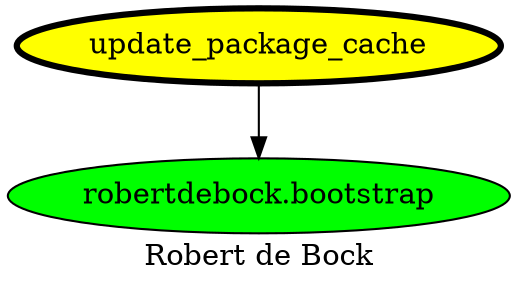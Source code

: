 digraph PhiloDilemma {
  label = "Robert de Bock" ;
  overlap=false
  {
    "update_package_cache" [fillcolor=yellow style=filled penwidth=3]
    "robertdebock.bootstrap" [fillcolor=green style=filled]
  }
  "update_package_cache" -> "robertdebock.bootstrap"
}
